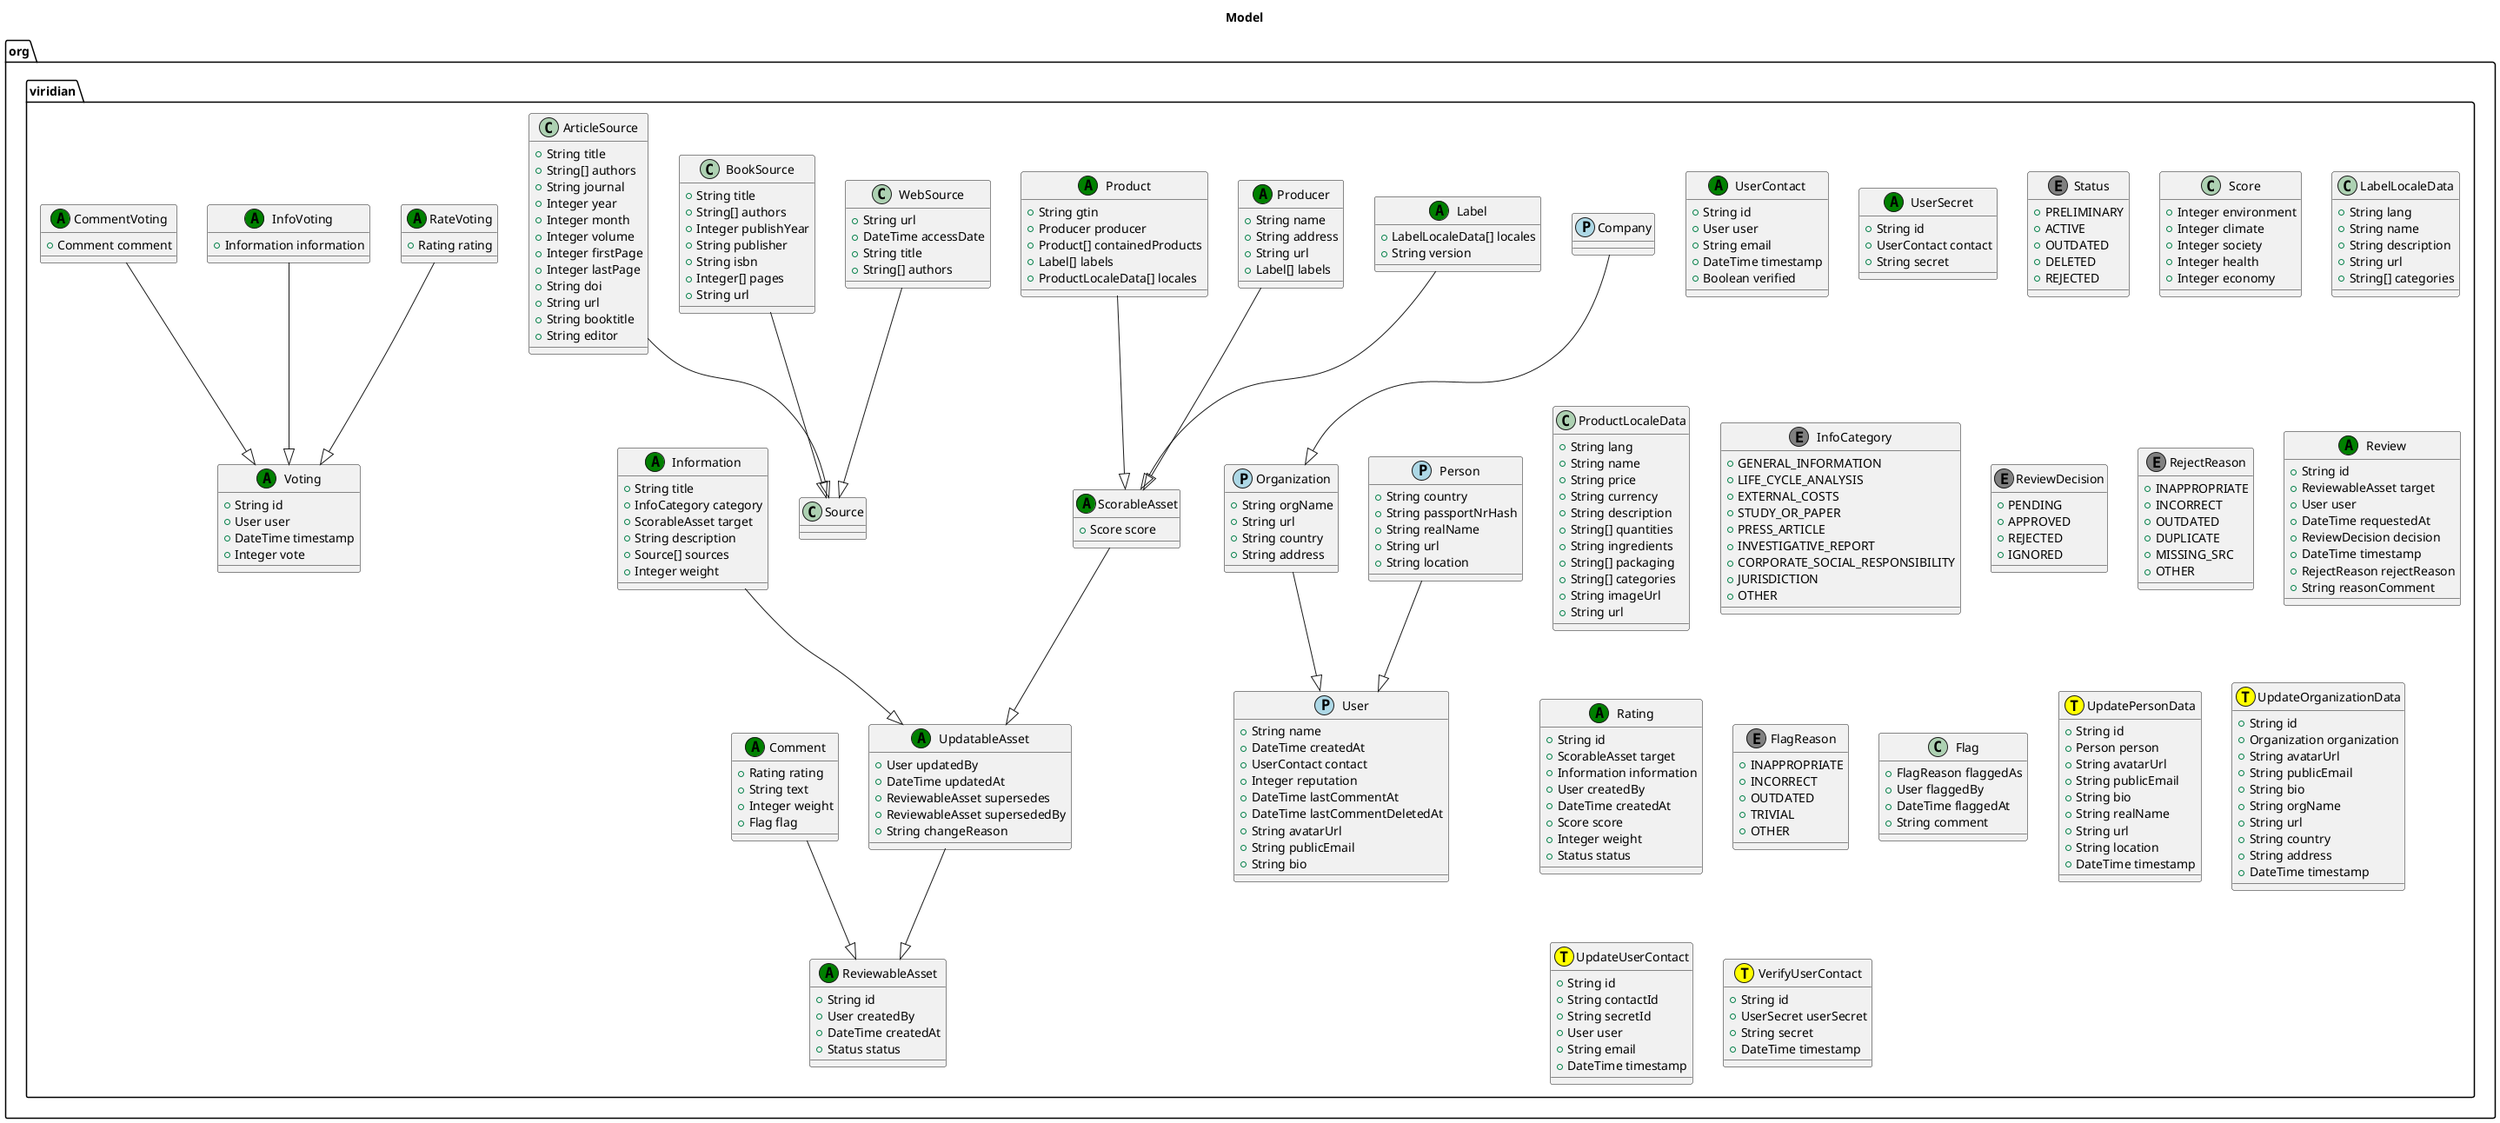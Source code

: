 @startuml
title
Model
endtitle
class org.viridian.UserContact << (A,green) >> {
   + String id
   + User user
   + String email
   + DateTime timestamp
   + Boolean verified
}
class org.viridian.UserSecret << (A,green) >> {
   + String id
   + UserContact contact
   + String secret
}
class org.viridian.User << (P,lightblue) >> {
   + String name
   + DateTime createdAt
   + UserContact contact
   + Integer reputation
   + DateTime lastCommentAt
   + DateTime lastCommentDeletedAt
   + String avatarUrl
   + String publicEmail
   + String bio
}
class org.viridian.Person << (P,lightblue) >> {
   + String country
   + String passportNrHash
   + String realName
   + String url
   + String location
}
org.viridian.Person --|> org.viridian.User
class org.viridian.Organization << (P,lightblue) >> {
   + String orgName
   + String url
   + String country
   + String address
}
org.viridian.Organization --|> org.viridian.User
class org.viridian.Company << (P,lightblue) >> {
}
org.viridian.Company --|> org.viridian.Organization
class org.viridian.Status << (E,grey) >> {
   + PRELIMINARY
   + ACTIVE
   + OUTDATED
   + DELETED
   + REJECTED
}
class org.viridian.Score {
   + Integer environment
   + Integer climate
   + Integer society
   + Integer health
   + Integer economy
}
class org.viridian.ReviewableAsset << (A,green) >> {
   + String id
   + User createdBy
   + DateTime createdAt
   + Status status
}
class org.viridian.UpdatableAsset << (A,green) >> {
   + User updatedBy
   + DateTime updatedAt
   + ReviewableAsset supersedes
   + ReviewableAsset supersededBy
   + String changeReason
}
org.viridian.UpdatableAsset --|> org.viridian.ReviewableAsset
class org.viridian.ScorableAsset << (A,green) >> {
   + Score score
}
org.viridian.ScorableAsset --|> org.viridian.UpdatableAsset
class org.viridian.LabelLocaleData {
   + String lang
   + String name
   + String description
   + String url
   + String[] categories
}
class org.viridian.Label << (A,green) >> {
   + LabelLocaleData[] locales
   + String version
}
org.viridian.Label --|> org.viridian.ScorableAsset
class org.viridian.Producer << (A,green) >> {
   + String name
   + String address
   + String url
   + Label[] labels
}
org.viridian.Producer --|> org.viridian.ScorableAsset
class org.viridian.ProductLocaleData {
   + String lang
   + String name
   + String price
   + String currency
   + String description
   + String[] quantities
   + String ingredients
   + String[] packaging
   + String[] categories
   + String imageUrl
   + String url
}
class org.viridian.Product << (A,green) >> {
   + String gtin
   + Producer producer
   + Product[] containedProducts
   + Label[] labels
   + ProductLocaleData[] locales
}
org.viridian.Product --|> org.viridian.ScorableAsset
class org.viridian.InfoCategory << (E,grey) >> {
   + GENERAL_INFORMATION
   + LIFE_CYCLE_ANALYSIS
   + EXTERNAL_COSTS
   + STUDY_OR_PAPER
   + PRESS_ARTICLE
   + INVESTIGATIVE_REPORT
   + CORPORATE_SOCIAL_RESPONSIBILITY
   + JURISDICTION
   + OTHER
}
class org.viridian.Source {
}
class org.viridian.WebSource {
   + String url
   + DateTime accessDate
   + String title
   + String[] authors
}
org.viridian.WebSource --|> org.viridian.Source
class org.viridian.BookSource {
   + String title
   + String[] authors
   + Integer publishYear
   + String publisher
   + String isbn
   + Integer[] pages
   + String url
}
org.viridian.BookSource --|> org.viridian.Source
class org.viridian.ArticleSource {
   + String title
   + String[] authors
   + String journal
   + Integer year
   + Integer month
   + Integer volume
   + Integer firstPage
   + Integer lastPage
   + String doi
   + String url
   + String booktitle
   + String editor
}
org.viridian.ArticleSource --|> org.viridian.Source
class org.viridian.Information << (A,green) >> {
   + String title
   + InfoCategory category
   + ScorableAsset target
   + String description
   + Source[] sources
   + Integer weight
}
org.viridian.Information --|> org.viridian.UpdatableAsset
class org.viridian.ReviewDecision << (E,grey) >> {
   + PENDING
   + APPROVED
   + REJECTED
   + IGNORED
}
class org.viridian.RejectReason << (E,grey) >> {
   + INAPPROPRIATE
   + INCORRECT
   + OUTDATED
   + DUPLICATE
   + MISSING_SRC
   + OTHER
}
class org.viridian.Review << (A,green) >> {
   + String id
   + ReviewableAsset target
   + User user
   + DateTime requestedAt
   + ReviewDecision decision
   + DateTime timestamp
   + RejectReason rejectReason
   + String reasonComment
}
class org.viridian.Rating << (A,green) >> {
   + String id
   + ScorableAsset target
   + Information information
   + User createdBy
   + DateTime createdAt
   + Score score
   + Integer weight
   + Status status
}
class org.viridian.FlagReason << (E,grey) >> {
   + INAPPROPRIATE
   + INCORRECT
   + OUTDATED
   + TRIVIAL
   + OTHER
}
class org.viridian.Flag {
   + FlagReason flaggedAs
   + User flaggedBy
   + DateTime flaggedAt
   + String comment
}
class org.viridian.Comment << (A,green) >> {
   + Rating rating
   + String text
   + Integer weight
   + Flag flag
}
org.viridian.Comment --|> org.viridian.ReviewableAsset
class org.viridian.Voting << (A,green) >> {
   + String id
   + User user
   + DateTime timestamp
   + Integer vote
}
class org.viridian.RateVoting << (A,green) >> {
   + Rating rating
}
org.viridian.RateVoting --|> org.viridian.Voting
class org.viridian.InfoVoting << (A,green) >> {
   + Information information
}
org.viridian.InfoVoting --|> org.viridian.Voting
class org.viridian.CommentVoting << (A,green) >> {
   + Comment comment
}
org.viridian.CommentVoting --|> org.viridian.Voting
class org.viridian.UpdatePersonData << (T,yellow) >> {
   + String id
   + Person person
   + String avatarUrl
   + String publicEmail
   + String bio
   + String realName
   + String url
   + String location
   + DateTime timestamp
}
class org.viridian.UpdateOrganizationData << (T,yellow) >> {
   + String id
   + Organization organization
   + String avatarUrl
   + String publicEmail
   + String bio
   + String orgName
   + String url
   + String country
   + String address
   + DateTime timestamp
}
class org.viridian.UpdateUserContact << (T,yellow) >> {
   + String id
   + String contactId
   + String secretId
   + User user
   + String email
   + DateTime timestamp
}
class org.viridian.VerifyUserContact << (T,yellow) >> {
   + String id
   + UserSecret userSecret
   + String secret
   + DateTime timestamp
}
@enduml
